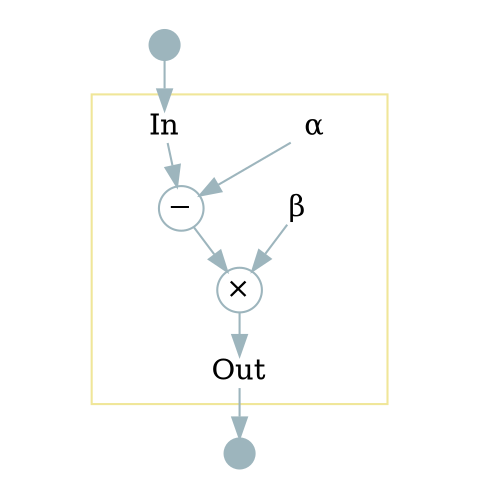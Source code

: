 digraph complex4 {

graph [rankdir = "TB"; ranksep = "0.25 equally"; pad = "0.5,0.2"];

edge [color = "#9db5bd"];
node [shape = none; color = "#9db5bd"; margin = "0.0,0.0"; height = "0.2"];

{node [label = <&minus;>; shape = circle]; minus}; 
{node [label = <&times;>; shape = circle]; times}; 
{node [label = <&alpha;>]; alpha};
{node [label = <&beta;>]; beta;};


subgraph clusterA {
	color = "#f0e699";
	minus [ordering ="in"];
	{In alpha} -> minus;
	{minus beta} -> times -> Out;
}

In1 [shape=point];
Out1 [shape=point];

In1 -> In
Out -> Out1;

}

